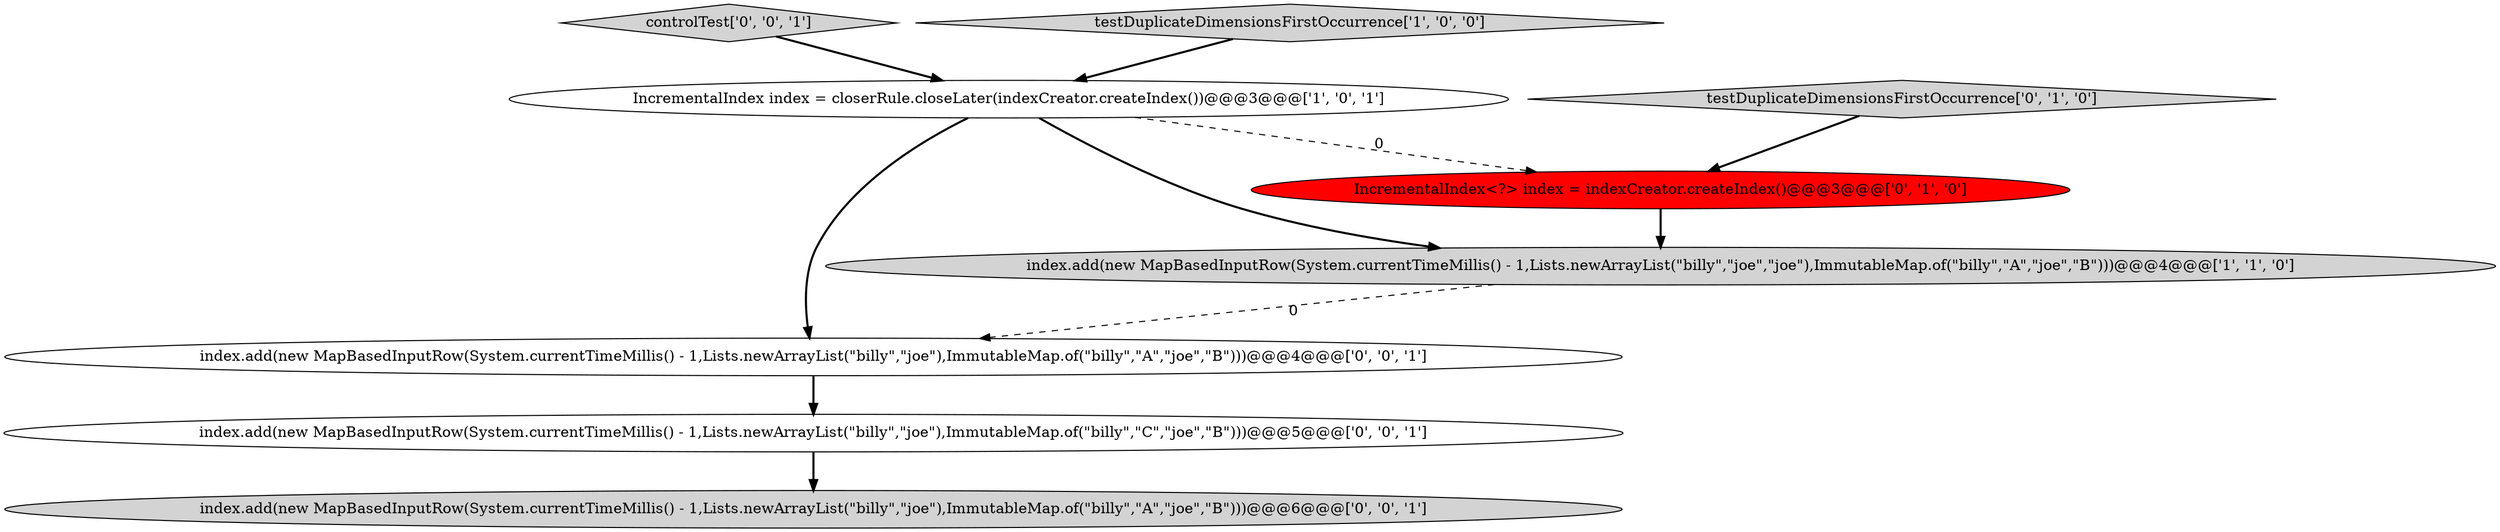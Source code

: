 digraph {
4 [style = filled, label = "IncrementalIndex<?> index = indexCreator.createIndex()@@@3@@@['0', '1', '0']", fillcolor = red, shape = ellipse image = "AAA1AAABBB2BBB"];
3 [style = filled, label = "testDuplicateDimensionsFirstOccurrence['0', '1', '0']", fillcolor = lightgray, shape = diamond image = "AAA0AAABBB2BBB"];
7 [style = filled, label = "index.add(new MapBasedInputRow(System.currentTimeMillis() - 1,Lists.newArrayList(\"billy\",\"joe\"),ImmutableMap.of(\"billy\",\"A\",\"joe\",\"B\")))@@@6@@@['0', '0', '1']", fillcolor = lightgray, shape = ellipse image = "AAA0AAABBB3BBB"];
5 [style = filled, label = "index.add(new MapBasedInputRow(System.currentTimeMillis() - 1,Lists.newArrayList(\"billy\",\"joe\"),ImmutableMap.of(\"billy\",\"C\",\"joe\",\"B\")))@@@5@@@['0', '0', '1']", fillcolor = white, shape = ellipse image = "AAA0AAABBB3BBB"];
0 [style = filled, label = "IncrementalIndex index = closerRule.closeLater(indexCreator.createIndex())@@@3@@@['1', '0', '1']", fillcolor = white, shape = ellipse image = "AAA0AAABBB1BBB"];
6 [style = filled, label = "index.add(new MapBasedInputRow(System.currentTimeMillis() - 1,Lists.newArrayList(\"billy\",\"joe\"),ImmutableMap.of(\"billy\",\"A\",\"joe\",\"B\")))@@@4@@@['0', '0', '1']", fillcolor = white, shape = ellipse image = "AAA0AAABBB3BBB"];
2 [style = filled, label = "index.add(new MapBasedInputRow(System.currentTimeMillis() - 1,Lists.newArrayList(\"billy\",\"joe\",\"joe\"),ImmutableMap.of(\"billy\",\"A\",\"joe\",\"B\")))@@@4@@@['1', '1', '0']", fillcolor = lightgray, shape = ellipse image = "AAA0AAABBB1BBB"];
8 [style = filled, label = "controlTest['0', '0', '1']", fillcolor = lightgray, shape = diamond image = "AAA0AAABBB3BBB"];
1 [style = filled, label = "testDuplicateDimensionsFirstOccurrence['1', '0', '0']", fillcolor = lightgray, shape = diamond image = "AAA0AAABBB1BBB"];
8->0 [style = bold, label=""];
5->7 [style = bold, label=""];
6->5 [style = bold, label=""];
0->4 [style = dashed, label="0"];
1->0 [style = bold, label=""];
4->2 [style = bold, label=""];
0->6 [style = bold, label=""];
3->4 [style = bold, label=""];
0->2 [style = bold, label=""];
2->6 [style = dashed, label="0"];
}
